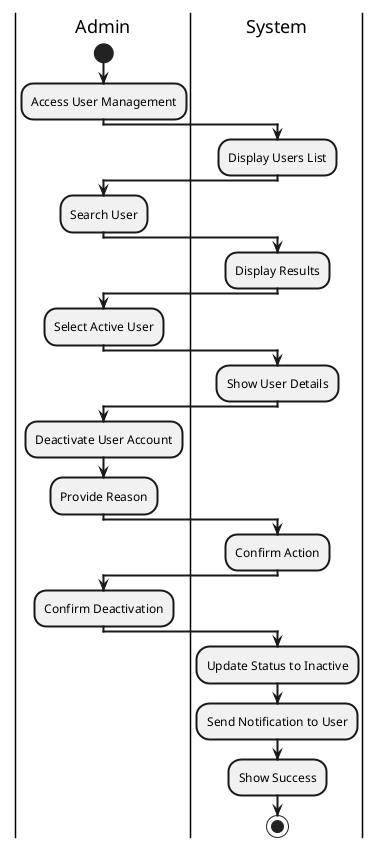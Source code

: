 @startuml
skinparam defaultTextAlignment center
skinparam ArrowThickness 2
skinparam ActivityBorderThickness 2
skinparam ActivityDiamondBackgroundColor white
skinparam ActivityDiamondBorderThickness 2

|Admin|
start
:Access User Management;

|System|
:Display Users List;

|Admin|
:Search User;

|System|
:Display Results;

|Admin|
:Select Active User;

|System|
:Show User Details;

|Admin|
:Deactivate User Account;
:Provide Reason;

|System|
:Confirm Action;

|Admin|
:Confirm Deactivation;

|System|
:Update Status to Inactive;
:Send Notification to User;
:Show Success;

stop

@enduml 
